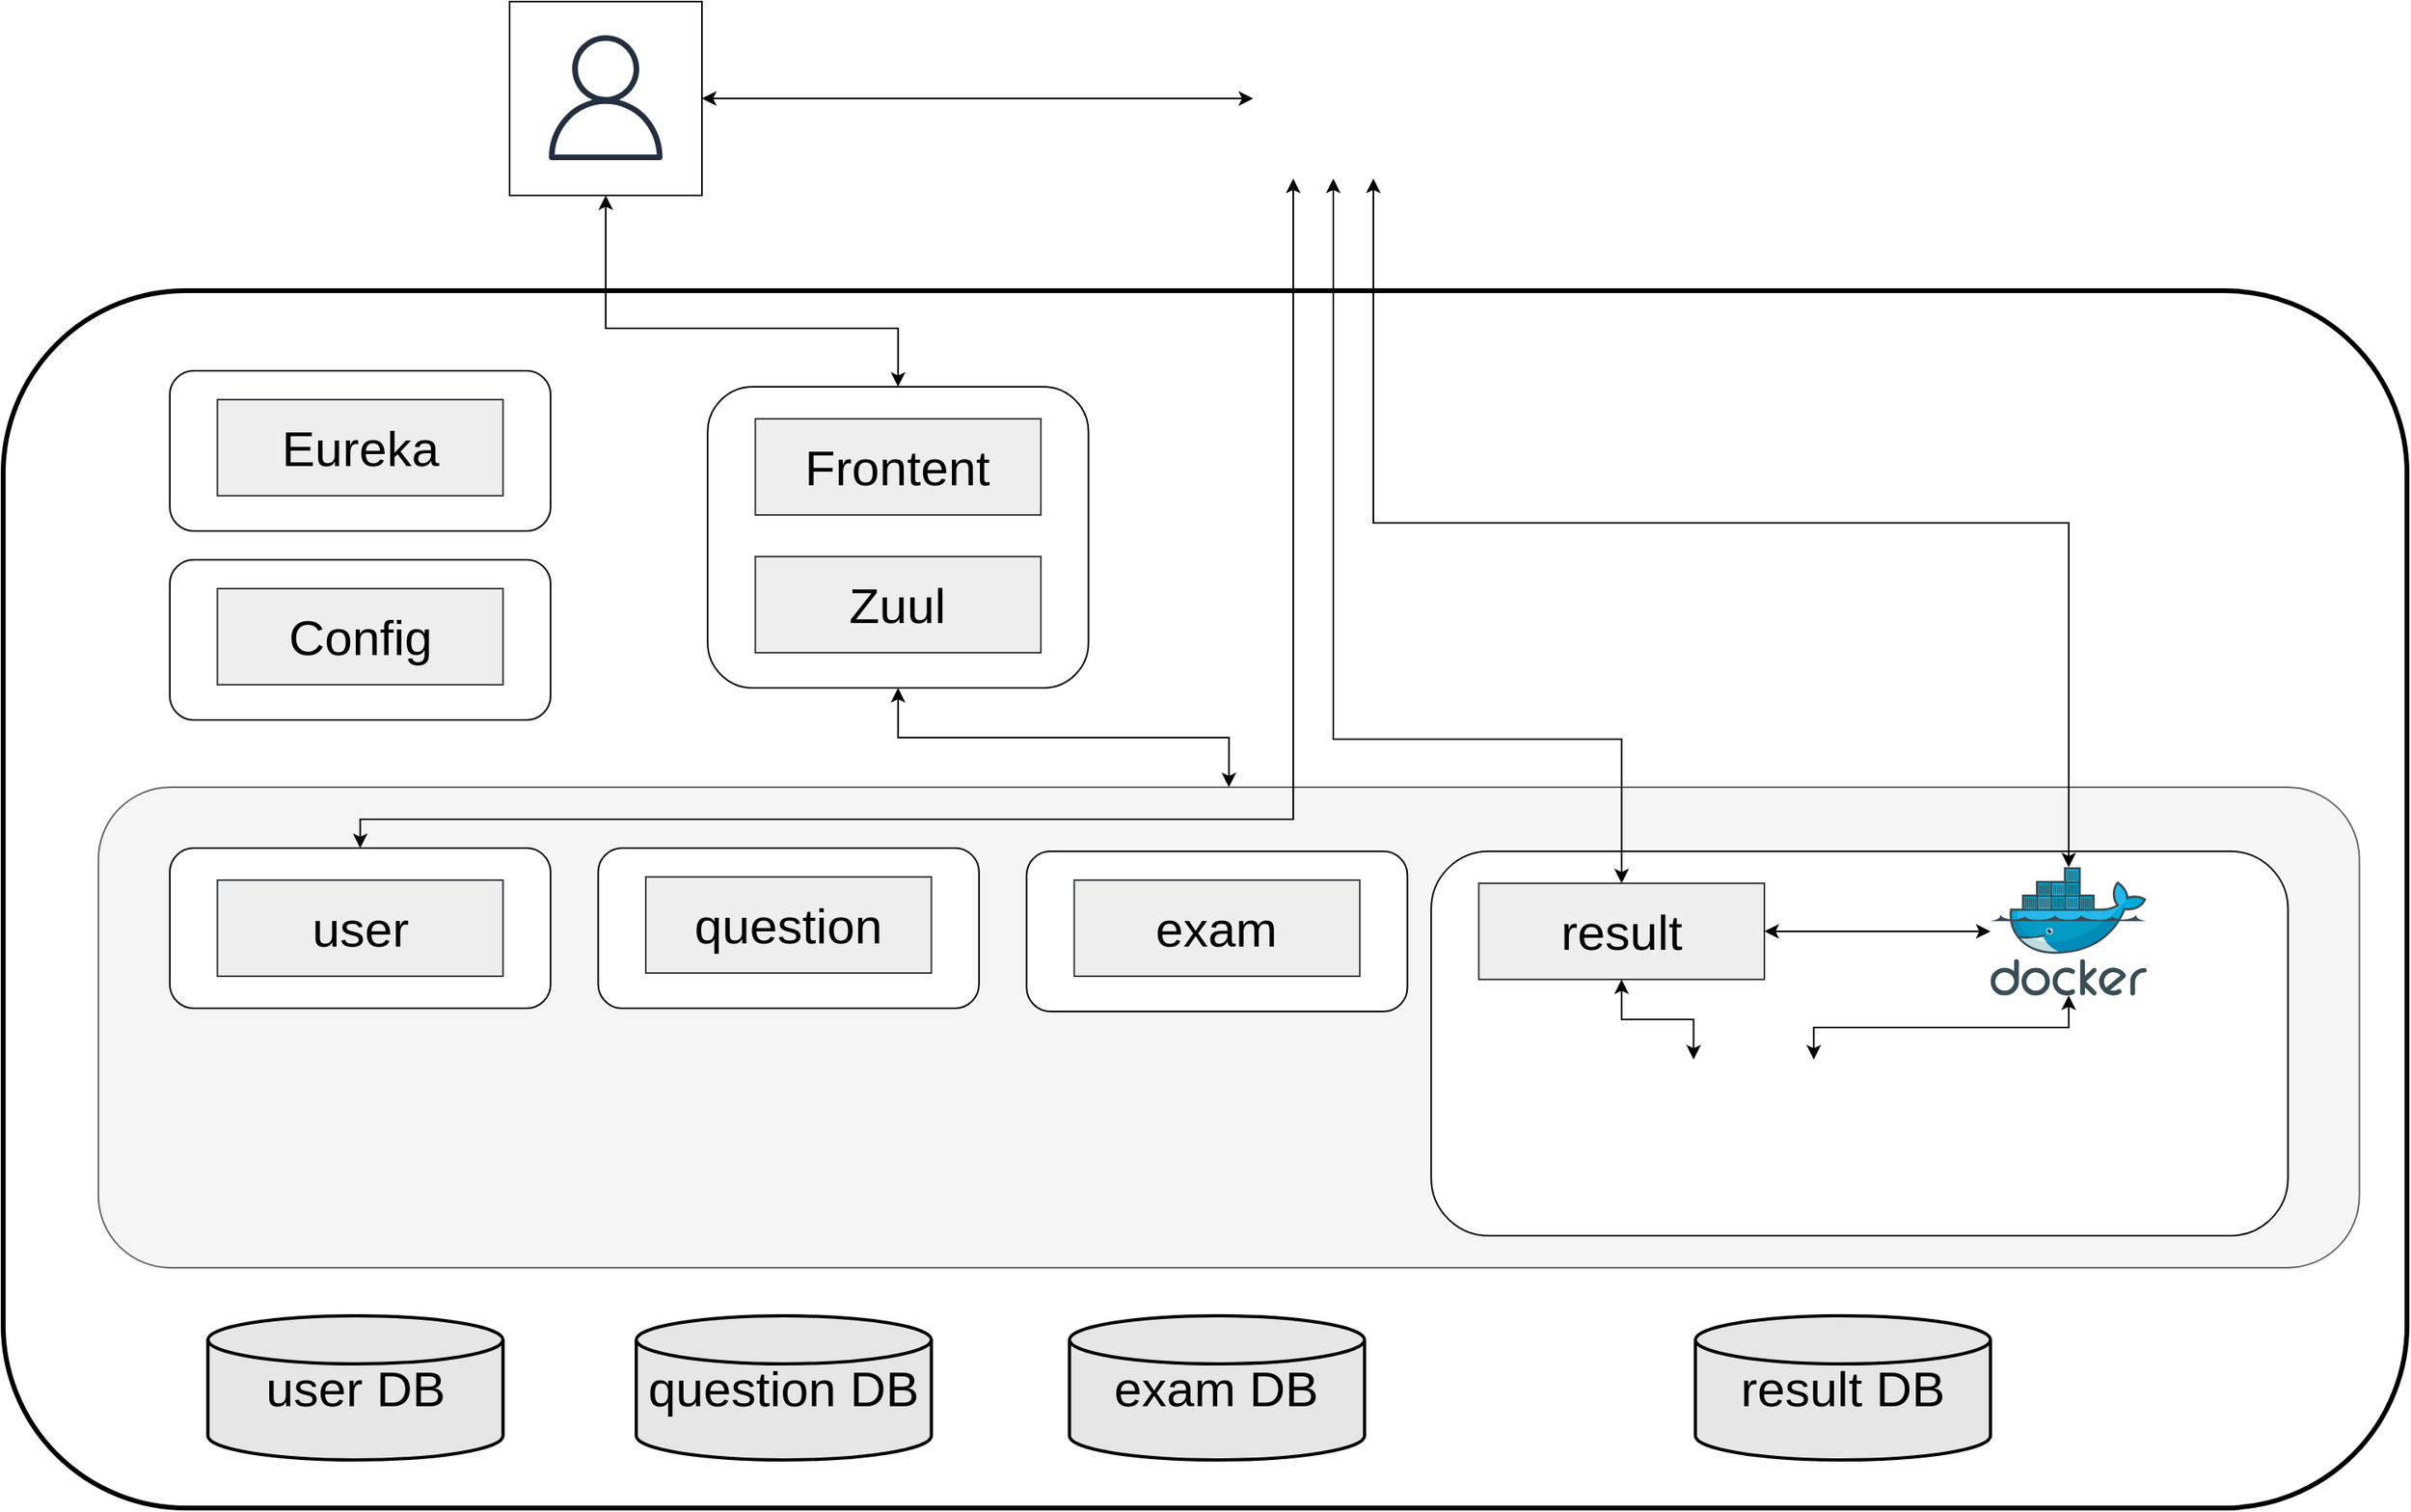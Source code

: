 <mxfile version="13.2.3" type="github"><diagram id="d89ff_fvewZy2Qy43msC" name="Page-1"><mxGraphModel dx="2719" dy="1130" grid="0" gridSize="10" guides="1" tooltips="1" connect="1" arrows="1" fold="1" page="1" pageScale="1" pageWidth="827" pageHeight="1169" math="0" shadow="0"><root><mxCell id="0"/><mxCell id="1" parent="0"/><mxCell id="vUbd5EbXhiFGdfN4Muey-95" value="" style="group;fontSize=31;" vertex="1" connectable="0" parent="1"><mxGeometry x="-262" y="240.5" width="1500" height="760" as="geometry"/></mxCell><mxCell id="vUbd5EbXhiFGdfN4Muey-75" value="" style="rounded=1;whiteSpace=wrap;html=1;strokeWidth=3;fontSize=31;" vertex="1" parent="vUbd5EbXhiFGdfN4Muey-95"><mxGeometry width="1500.0" height="760" as="geometry"/></mxCell><mxCell id="vUbd5EbXhiFGdfN4Muey-13" value="" style="rounded=1;whiteSpace=wrap;html=1;fillColor=#f5f5f5;strokeColor=#666666;fontColor=#333333;fontSize=31;" vertex="1" parent="vUbd5EbXhiFGdfN4Muey-95"><mxGeometry x="59.406" y="310" width="1410.891" height="300" as="geometry"/></mxCell><mxCell id="vUbd5EbXhiFGdfN4Muey-15" value="" style="rounded=1;whiteSpace=wrap;html=1;fontSize=31;" vertex="1" parent="vUbd5EbXhiFGdfN4Muey-95"><mxGeometry x="891.089" y="350" width="534.653" height="240" as="geometry"/></mxCell><mxCell id="vUbd5EbXhiFGdfN4Muey-7" value="" style="aspect=fixed;html=1;points=[];align=center;image;fontSize=31;image=img/lib/mscae/Docker.svg;" vertex="1" parent="vUbd5EbXhiFGdfN4Muey-95"><mxGeometry x="1240.099" y="360" width="97.56" height="80" as="geometry"/></mxCell><mxCell id="vUbd5EbXhiFGdfN4Muey-18" style="edgeStyle=orthogonalEdgeStyle;rounded=0;orthogonalLoop=1;jettySize=auto;html=1;exitX=1;exitY=0.5;exitDx=0;exitDy=0;startArrow=classic;startFill=1;fontSize=31;" edge="1" parent="vUbd5EbXhiFGdfN4Muey-95" source="vUbd5EbXhiFGdfN4Muey-11" target="vUbd5EbXhiFGdfN4Muey-7"><mxGeometry relative="1" as="geometry"/></mxCell><mxCell id="vUbd5EbXhiFGdfN4Muey-11" value="result" style="rounded=0;whiteSpace=wrap;html=1;fillColor=#eeeeee;strokeColor=#36393d;fontSize=31;" vertex="1" parent="vUbd5EbXhiFGdfN4Muey-95"><mxGeometry x="920.792" y="370" width="178.218" height="60" as="geometry"/></mxCell><mxCell id="vUbd5EbXhiFGdfN4Muey-23" style="edgeStyle=orthogonalEdgeStyle;rounded=0;orthogonalLoop=1;jettySize=auto;html=1;exitX=0.75;exitY=0;exitDx=0;exitDy=0;startArrow=classic;startFill=1;fontSize=31;" edge="1" parent="vUbd5EbXhiFGdfN4Muey-95" source="vUbd5EbXhiFGdfN4Muey-21" target="vUbd5EbXhiFGdfN4Muey-7"><mxGeometry relative="1" as="geometry"/></mxCell><mxCell id="vUbd5EbXhiFGdfN4Muey-21" value="" style="shape=image;verticalLabelPosition=bottom;labelBackgroundColor=#ffffff;verticalAlign=top;aspect=fixed;imageAspect=0;image=https://www.jetbrains.com/objc/img/screenshots/development-environment@2x.png;fontSize=31;" vertex="1" parent="vUbd5EbXhiFGdfN4Muey-95"><mxGeometry x="1017.327" y="480" width="150" height="90" as="geometry"/></mxCell><mxCell id="vUbd5EbXhiFGdfN4Muey-22" style="edgeStyle=orthogonalEdgeStyle;rounded=0;orthogonalLoop=1;jettySize=auto;html=1;exitX=0.5;exitY=1;exitDx=0;exitDy=0;entryX=0.25;entryY=0;entryDx=0;entryDy=0;startArrow=classic;startFill=1;fontSize=31;" edge="1" parent="vUbd5EbXhiFGdfN4Muey-95" source="vUbd5EbXhiFGdfN4Muey-11" target="vUbd5EbXhiFGdfN4Muey-21"><mxGeometry relative="1" as="geometry"/></mxCell><mxCell id="vUbd5EbXhiFGdfN4Muey-85" style="edgeStyle=orthogonalEdgeStyle;rounded=0;orthogonalLoop=1;jettySize=auto;html=1;exitX=0.5;exitY=1;exitDx=0;exitDy=0;entryX=0.5;entryY=0;entryDx=0;entryDy=0;startArrow=classic;startFill=1;strokeColor=#000000;fontSize=31;" edge="1" parent="vUbd5EbXhiFGdfN4Muey-95" source="vUbd5EbXhiFGdfN4Muey-64" target="vUbd5EbXhiFGdfN4Muey-13"><mxGeometry relative="1" as="geometry"/></mxCell><mxCell id="vUbd5EbXhiFGdfN4Muey-78" value="user DB" style="strokeWidth=2;html=1;shape=mxgraph.flowchart.database;whiteSpace=wrap;fillColor=#E6E6E6;fontSize=31;" vertex="1" parent="vUbd5EbXhiFGdfN4Muey-95"><mxGeometry x="127.723" y="640" width="184.158" height="90" as="geometry"/></mxCell><mxCell id="vUbd5EbXhiFGdfN4Muey-79" value="question DB" style="strokeWidth=2;html=1;shape=mxgraph.flowchart.database;whiteSpace=wrap;fillColor=#E6E6E6;fontSize=31;" vertex="1" parent="vUbd5EbXhiFGdfN4Muey-95"><mxGeometry x="395.05" y="640" width="184.158" height="90" as="geometry"/></mxCell><mxCell id="vUbd5EbXhiFGdfN4Muey-80" value="exam DB" style="strokeWidth=2;html=1;shape=mxgraph.flowchart.database;whiteSpace=wrap;fillColor=#E6E6E6;fontSize=31;" vertex="1" parent="vUbd5EbXhiFGdfN4Muey-95"><mxGeometry x="665.347" y="640" width="184.158" height="90" as="geometry"/></mxCell><mxCell id="vUbd5EbXhiFGdfN4Muey-81" value="result DB" style="strokeWidth=2;html=1;shape=mxgraph.flowchart.database;whiteSpace=wrap;fillColor=#E6E6E6;fontSize=31;" vertex="1" parent="vUbd5EbXhiFGdfN4Muey-95"><mxGeometry x="1055.941" y="640" width="184.158" height="90" as="geometry"/></mxCell><mxCell id="vUbd5EbXhiFGdfN4Muey-86" value="" style="group;fontSize=31;" vertex="1" connectable="0" parent="vUbd5EbXhiFGdfN4Muey-95"><mxGeometry x="103.96" y="168" width="237.624" height="100" as="geometry"/></mxCell><mxCell id="vUbd5EbXhiFGdfN4Muey-82" value="" style="rounded=1;whiteSpace=wrap;html=1;fontSize=31;" vertex="1" parent="vUbd5EbXhiFGdfN4Muey-86"><mxGeometry width="237.624" height="100" as="geometry"/></mxCell><mxCell id="vUbd5EbXhiFGdfN4Muey-83" value="Config" style="rounded=0;whiteSpace=wrap;html=1;fillColor=#eeeeee;strokeColor=#36393d;fontSize=31;" vertex="1" parent="vUbd5EbXhiFGdfN4Muey-86"><mxGeometry x="29.703" y="18" width="178.218" height="60" as="geometry"/></mxCell><mxCell id="vUbd5EbXhiFGdfN4Muey-88" value="" style="group;fontSize=31;" vertex="1" connectable="0" parent="vUbd5EbXhiFGdfN4Muey-95"><mxGeometry x="103.96" y="348" width="237.624" height="100" as="geometry"/></mxCell><mxCell id="vUbd5EbXhiFGdfN4Muey-27" value="" style="rounded=1;whiteSpace=wrap;html=1;fontSize=31;" vertex="1" parent="vUbd5EbXhiFGdfN4Muey-88"><mxGeometry width="237.624" height="100" as="geometry"/></mxCell><mxCell id="vUbd5EbXhiFGdfN4Muey-9" value="user" style="rounded=0;whiteSpace=wrap;html=1;fillColor=#eeeeee;strokeColor=#36393d;fontSize=31;" vertex="1" parent="vUbd5EbXhiFGdfN4Muey-88"><mxGeometry x="29.703" y="20" width="178.218" height="60" as="geometry"/></mxCell><mxCell id="vUbd5EbXhiFGdfN4Muey-89" value="" style="group;fontSize=31;" vertex="1" connectable="0" parent="vUbd5EbXhiFGdfN4Muey-95"><mxGeometry x="371.287" y="348" width="237.624" height="100" as="geometry"/></mxCell><mxCell id="vUbd5EbXhiFGdfN4Muey-26" value="" style="rounded=1;whiteSpace=wrap;html=1;fontSize=31;" vertex="1" parent="vUbd5EbXhiFGdfN4Muey-89"><mxGeometry width="237.624" height="100" as="geometry"/></mxCell><mxCell id="vUbd5EbXhiFGdfN4Muey-10" value="question" style="rounded=0;whiteSpace=wrap;html=1;fillColor=#eeeeee;strokeColor=#36393d;fontSize=31;" vertex="1" parent="vUbd5EbXhiFGdfN4Muey-89"><mxGeometry x="29.703" y="18" width="178.218" height="60" as="geometry"/></mxCell><mxCell id="vUbd5EbXhiFGdfN4Muey-90" value="" style="group;fontSize=31;" vertex="1" connectable="0" parent="vUbd5EbXhiFGdfN4Muey-95"><mxGeometry x="638.614" y="350" width="237.624" height="100" as="geometry"/></mxCell><mxCell id="vUbd5EbXhiFGdfN4Muey-56" value="" style="rounded=1;whiteSpace=wrap;html=1;fontSize=31;" vertex="1" parent="vUbd5EbXhiFGdfN4Muey-90"><mxGeometry width="237.624" height="100" as="geometry"/></mxCell><mxCell id="vUbd5EbXhiFGdfN4Muey-57" value="exam" style="rounded=0;whiteSpace=wrap;html=1;fillColor=#eeeeee;strokeColor=#36393d;fontSize=31;" vertex="1" parent="vUbd5EbXhiFGdfN4Muey-90"><mxGeometry x="29.703" y="18" width="178.218" height="60" as="geometry"/></mxCell><mxCell id="vUbd5EbXhiFGdfN4Muey-93" value="" style="group;fontSize=31;" vertex="1" connectable="0" parent="vUbd5EbXhiFGdfN4Muey-95"><mxGeometry x="103.96" y="50" width="237.624" height="100" as="geometry"/></mxCell><mxCell id="vUbd5EbXhiFGdfN4Muey-87" value="" style="group;fontSize=31;" vertex="1" connectable="0" parent="vUbd5EbXhiFGdfN4Muey-93"><mxGeometry width="237.624" height="100" as="geometry"/></mxCell><mxCell id="vUbd5EbXhiFGdfN4Muey-66" value="" style="rounded=1;whiteSpace=wrap;html=1;fontSize=31;" vertex="1" parent="vUbd5EbXhiFGdfN4Muey-87"><mxGeometry width="237.624" height="100" as="geometry"/></mxCell><mxCell id="vUbd5EbXhiFGdfN4Muey-67" value="Eureka" style="rounded=0;whiteSpace=wrap;html=1;fillColor=#eeeeee;strokeColor=#36393d;fontSize=31;" vertex="1" parent="vUbd5EbXhiFGdfN4Muey-87"><mxGeometry x="29.703" y="18" width="178.218" height="60" as="geometry"/></mxCell><mxCell id="vUbd5EbXhiFGdfN4Muey-94" value="" style="group;fontSize=31;" vertex="1" connectable="0" parent="vUbd5EbXhiFGdfN4Muey-95"><mxGeometry x="439.604" y="60" width="237.624" height="188" as="geometry"/></mxCell><mxCell id="vUbd5EbXhiFGdfN4Muey-64" value="" style="rounded=1;whiteSpace=wrap;html=1;fontSize=31;" vertex="1" parent="vUbd5EbXhiFGdfN4Muey-94"><mxGeometry width="237.624" height="188" as="geometry"/></mxCell><mxCell id="vUbd5EbXhiFGdfN4Muey-65" value="Zuul" style="rounded=0;whiteSpace=wrap;html=1;fillColor=#eeeeee;strokeColor=#36393d;fontSize=31;" vertex="1" parent="vUbd5EbXhiFGdfN4Muey-94"><mxGeometry x="29.703" y="106" width="178.218" height="60" as="geometry"/></mxCell><mxCell id="vUbd5EbXhiFGdfN4Muey-60" value="Frontent" style="rounded=0;whiteSpace=wrap;html=1;fillColor=#eeeeee;strokeColor=#36393d;fontSize=31;" vertex="1" parent="vUbd5EbXhiFGdfN4Muey-94"><mxGeometry x="29.703" y="20" width="178.218" height="60" as="geometry"/></mxCell><mxCell id="vUbd5EbXhiFGdfN4Muey-71" style="edgeStyle=orthogonalEdgeStyle;rounded=0;orthogonalLoop=1;jettySize=auto;html=1;exitX=0.5;exitY=0;exitDx=0;exitDy=0;entryX=0.25;entryY=1;entryDx=0;entryDy=0;startArrow=classic;startFill=1;strokeColor=#000000;fontSize=31;" edge="1" parent="1" source="vUbd5EbXhiFGdfN4Muey-27" target="vUbd5EbXhiFGdfN4Muey-14"><mxGeometry relative="1" as="geometry"><Array as="points"><mxPoint x="-39" y="570.5"/><mxPoint x="543" y="570.5"/></Array></mxGeometry></mxCell><mxCell id="vUbd5EbXhiFGdfN4Muey-30" style="edgeStyle=orthogonalEdgeStyle;rounded=0;orthogonalLoop=1;jettySize=auto;html=1;exitX=0.5;exitY=0;exitDx=0;exitDy=0;startArrow=classic;startFill=1;entryX=0.5;entryY=1;entryDx=0;entryDy=0;fontSize=31;" edge="1" parent="1" source="vUbd5EbXhiFGdfN4Muey-11" target="vUbd5EbXhiFGdfN4Muey-14"><mxGeometry relative="1" as="geometry"><mxPoint x="758" y="190.5" as="targetPoint"/><Array as="points"><mxPoint x="748" y="520.5"/><mxPoint x="568" y="520.5"/></Array></mxGeometry></mxCell><mxCell id="vUbd5EbXhiFGdfN4Muey-20" style="edgeStyle=orthogonalEdgeStyle;rounded=0;orthogonalLoop=1;jettySize=auto;html=1;exitX=0.75;exitY=1;exitDx=0;exitDy=0;startArrow=classic;startFill=1;fontSize=31;" edge="1" parent="1" source="vUbd5EbXhiFGdfN4Muey-14" target="vUbd5EbXhiFGdfN4Muey-7"><mxGeometry relative="1" as="geometry"/></mxCell><mxCell id="vUbd5EbXhiFGdfN4Muey-14" value="" style="shape=image;html=1;verticalAlign=top;verticalLabelPosition=bottom;labelBackgroundColor=#ffffff;imageAspect=0;aspect=fixed;image=https://cdn4.iconfinder.com/data/icons/logos-and-brands/512/144_Gitlab_logo_logos-128.png" vertex="1" parent="1"><mxGeometry x="518" y="70.5" width="100" height="100" as="geometry"/></mxCell><mxCell id="vUbd5EbXhiFGdfN4Muey-76" value="" style="group" vertex="1" connectable="0" parent="1"><mxGeometry x="54" y="60" width="120" height="121" as="geometry"/></mxCell><mxCell id="vUbd5EbXhiFGdfN4Muey-54" value="" style="rounded=0;whiteSpace=wrap;html=1;fillColor=#FFFFFF;" vertex="1" parent="vUbd5EbXhiFGdfN4Muey-76"><mxGeometry width="120" height="121" as="geometry"/></mxCell><mxCell id="vUbd5EbXhiFGdfN4Muey-2" value="" style="outlineConnect=0;fontColor=#232F3E;gradientColor=none;fillColor=#232F3E;strokeColor=none;dashed=0;verticalLabelPosition=bottom;verticalAlign=top;align=center;html=1;fontSize=12;fontStyle=0;aspect=fixed;pointerEvents=1;shape=mxgraph.aws4.user;" vertex="1" parent="vUbd5EbXhiFGdfN4Muey-76"><mxGeometry x="21" y="21" width="78" height="78" as="geometry"/></mxCell><mxCell id="vUbd5EbXhiFGdfN4Muey-77" style="edgeStyle=orthogonalEdgeStyle;rounded=0;orthogonalLoop=1;jettySize=auto;html=1;exitX=1;exitY=0.5;exitDx=0;exitDy=0;entryX=0;entryY=0.5;entryDx=0;entryDy=0;startArrow=classic;startFill=1;strokeColor=#000000;" edge="1" parent="1" source="vUbd5EbXhiFGdfN4Muey-54" target="vUbd5EbXhiFGdfN4Muey-14"><mxGeometry relative="1" as="geometry"/></mxCell><mxCell id="vUbd5EbXhiFGdfN4Muey-92" style="edgeStyle=orthogonalEdgeStyle;rounded=0;orthogonalLoop=1;jettySize=auto;html=1;exitX=0.5;exitY=1;exitDx=0;exitDy=0;entryX=0.5;entryY=0;entryDx=0;entryDy=0;startArrow=classic;startFill=1;strokeColor=#000000;fontSize=31;" edge="1" parent="1" source="vUbd5EbXhiFGdfN4Muey-54" target="vUbd5EbXhiFGdfN4Muey-64"><mxGeometry relative="1" as="geometry"><Array as="points"><mxPoint x="114" y="264"/><mxPoint x="296" y="264"/></Array></mxGeometry></mxCell></root></mxGraphModel></diagram></mxfile>